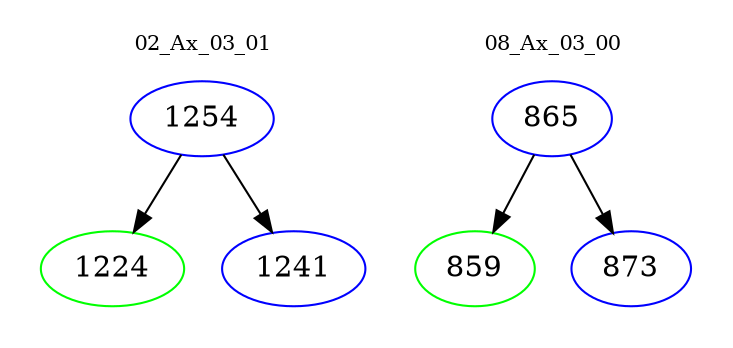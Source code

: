 digraph{
subgraph cluster_0 {
color = white
label = "02_Ax_03_01";
fontsize=10;
T0_1254 [label="1254", color="blue"]
T0_1254 -> T0_1224 [color="black"]
T0_1224 [label="1224", color="green"]
T0_1254 -> T0_1241 [color="black"]
T0_1241 [label="1241", color="blue"]
}
subgraph cluster_1 {
color = white
label = "08_Ax_03_00";
fontsize=10;
T1_865 [label="865", color="blue"]
T1_865 -> T1_859 [color="black"]
T1_859 [label="859", color="green"]
T1_865 -> T1_873 [color="black"]
T1_873 [label="873", color="blue"]
}
}
